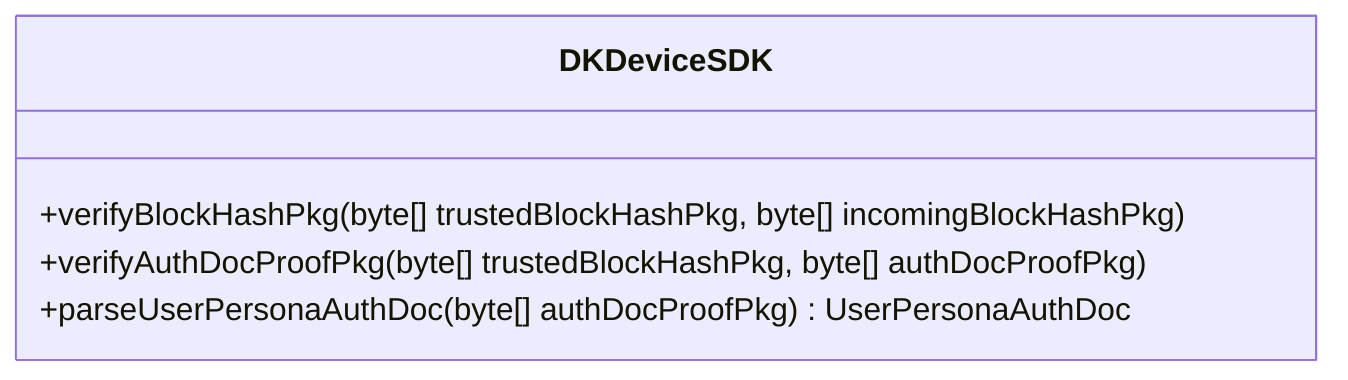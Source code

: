 classDiagram

    class DKDeviceSDK
    DKDeviceSDK : +verifyBlockHashPkg(byte[] trustedBlockHashPkg, byte[] incomingBlockHashPkg)
    DKDeviceSDK : +verifyAuthDocProofPkg(byte[] trustedBlockHashPkg, byte[] authDocProofPkg)
    DKDeviceSDK : +parseUserPersonaAuthDoc(byte[] authDocProofPkg) UserPersonaAuthDoc